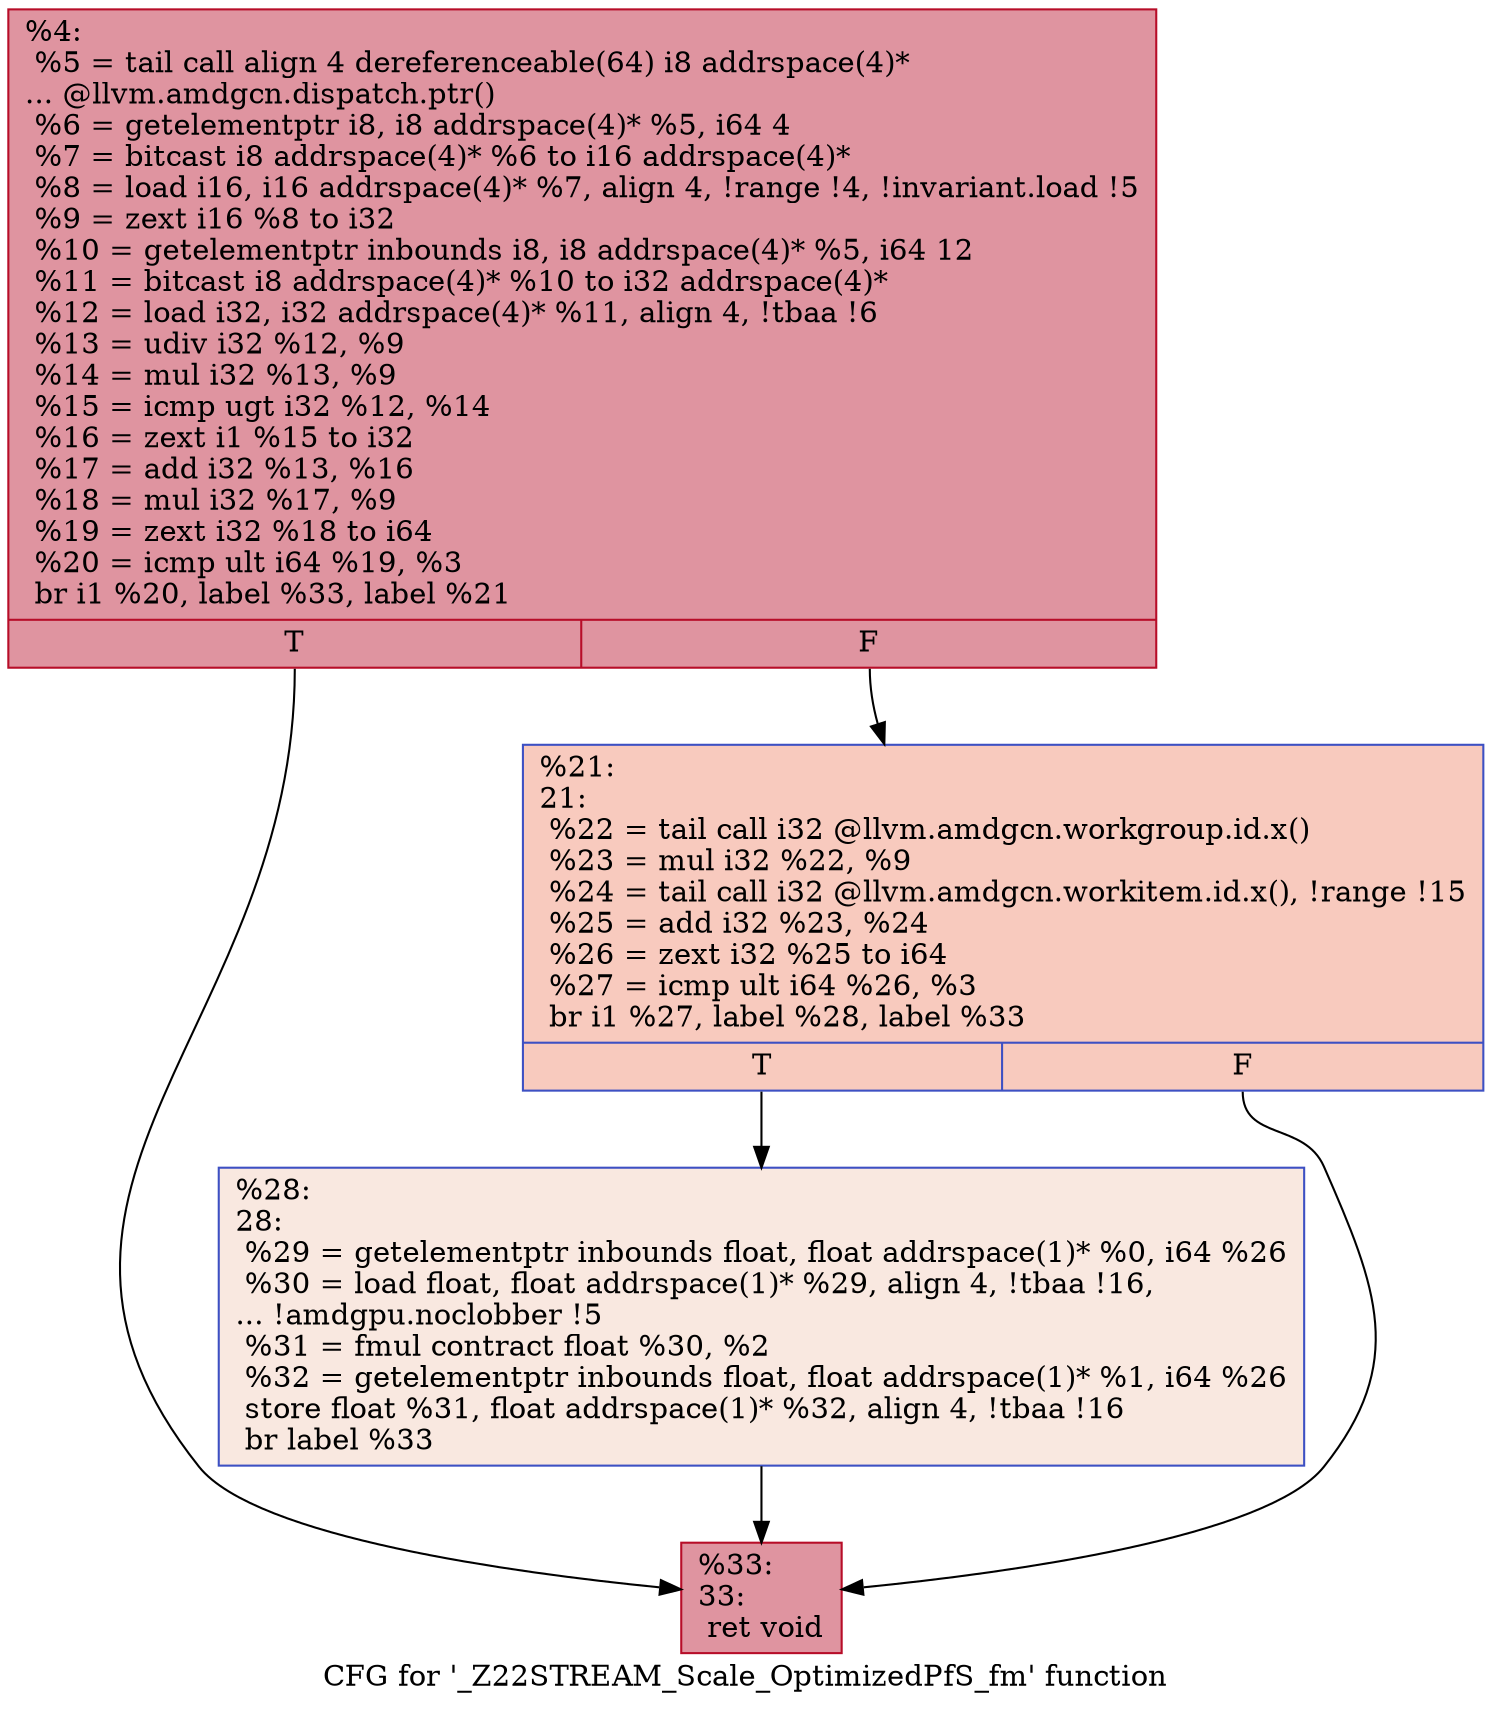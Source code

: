 digraph "CFG for '_Z22STREAM_Scale_OptimizedPfS_fm' function" {
	label="CFG for '_Z22STREAM_Scale_OptimizedPfS_fm' function";

	Node0x4f39430 [shape=record,color="#b70d28ff", style=filled, fillcolor="#b70d2870",label="{%4:\l  %5 = tail call align 4 dereferenceable(64) i8 addrspace(4)*\l... @llvm.amdgcn.dispatch.ptr()\l  %6 = getelementptr i8, i8 addrspace(4)* %5, i64 4\l  %7 = bitcast i8 addrspace(4)* %6 to i16 addrspace(4)*\l  %8 = load i16, i16 addrspace(4)* %7, align 4, !range !4, !invariant.load !5\l  %9 = zext i16 %8 to i32\l  %10 = getelementptr inbounds i8, i8 addrspace(4)* %5, i64 12\l  %11 = bitcast i8 addrspace(4)* %10 to i32 addrspace(4)*\l  %12 = load i32, i32 addrspace(4)* %11, align 4, !tbaa !6\l  %13 = udiv i32 %12, %9\l  %14 = mul i32 %13, %9\l  %15 = icmp ugt i32 %12, %14\l  %16 = zext i1 %15 to i32\l  %17 = add i32 %13, %16\l  %18 = mul i32 %17, %9\l  %19 = zext i32 %18 to i64\l  %20 = icmp ult i64 %19, %3\l  br i1 %20, label %33, label %21\l|{<s0>T|<s1>F}}"];
	Node0x4f39430:s0 -> Node0x4f394c0;
	Node0x4f39430:s1 -> Node0x4f3b4a0;
	Node0x4f3b4a0 [shape=record,color="#3d50c3ff", style=filled, fillcolor="#ef886b70",label="{%21:\l21:                                               \l  %22 = tail call i32 @llvm.amdgcn.workgroup.id.x()\l  %23 = mul i32 %22, %9\l  %24 = tail call i32 @llvm.amdgcn.workitem.id.x(), !range !15\l  %25 = add i32 %23, %24\l  %26 = zext i32 %25 to i64\l  %27 = icmp ult i64 %26, %3\l  br i1 %27, label %28, label %33\l|{<s0>T|<s1>F}}"];
	Node0x4f3b4a0:s0 -> Node0x4f3bd20;
	Node0x4f3b4a0:s1 -> Node0x4f394c0;
	Node0x4f3bd20 [shape=record,color="#3d50c3ff", style=filled, fillcolor="#f1ccb870",label="{%28:\l28:                                               \l  %29 = getelementptr inbounds float, float addrspace(1)* %0, i64 %26\l  %30 = load float, float addrspace(1)* %29, align 4, !tbaa !16,\l... !amdgpu.noclobber !5\l  %31 = fmul contract float %30, %2\l  %32 = getelementptr inbounds float, float addrspace(1)* %1, i64 %26\l  store float %31, float addrspace(1)* %32, align 4, !tbaa !16\l  br label %33\l}"];
	Node0x4f3bd20 -> Node0x4f394c0;
	Node0x4f394c0 [shape=record,color="#b70d28ff", style=filled, fillcolor="#b70d2870",label="{%33:\l33:                                               \l  ret void\l}"];
}

